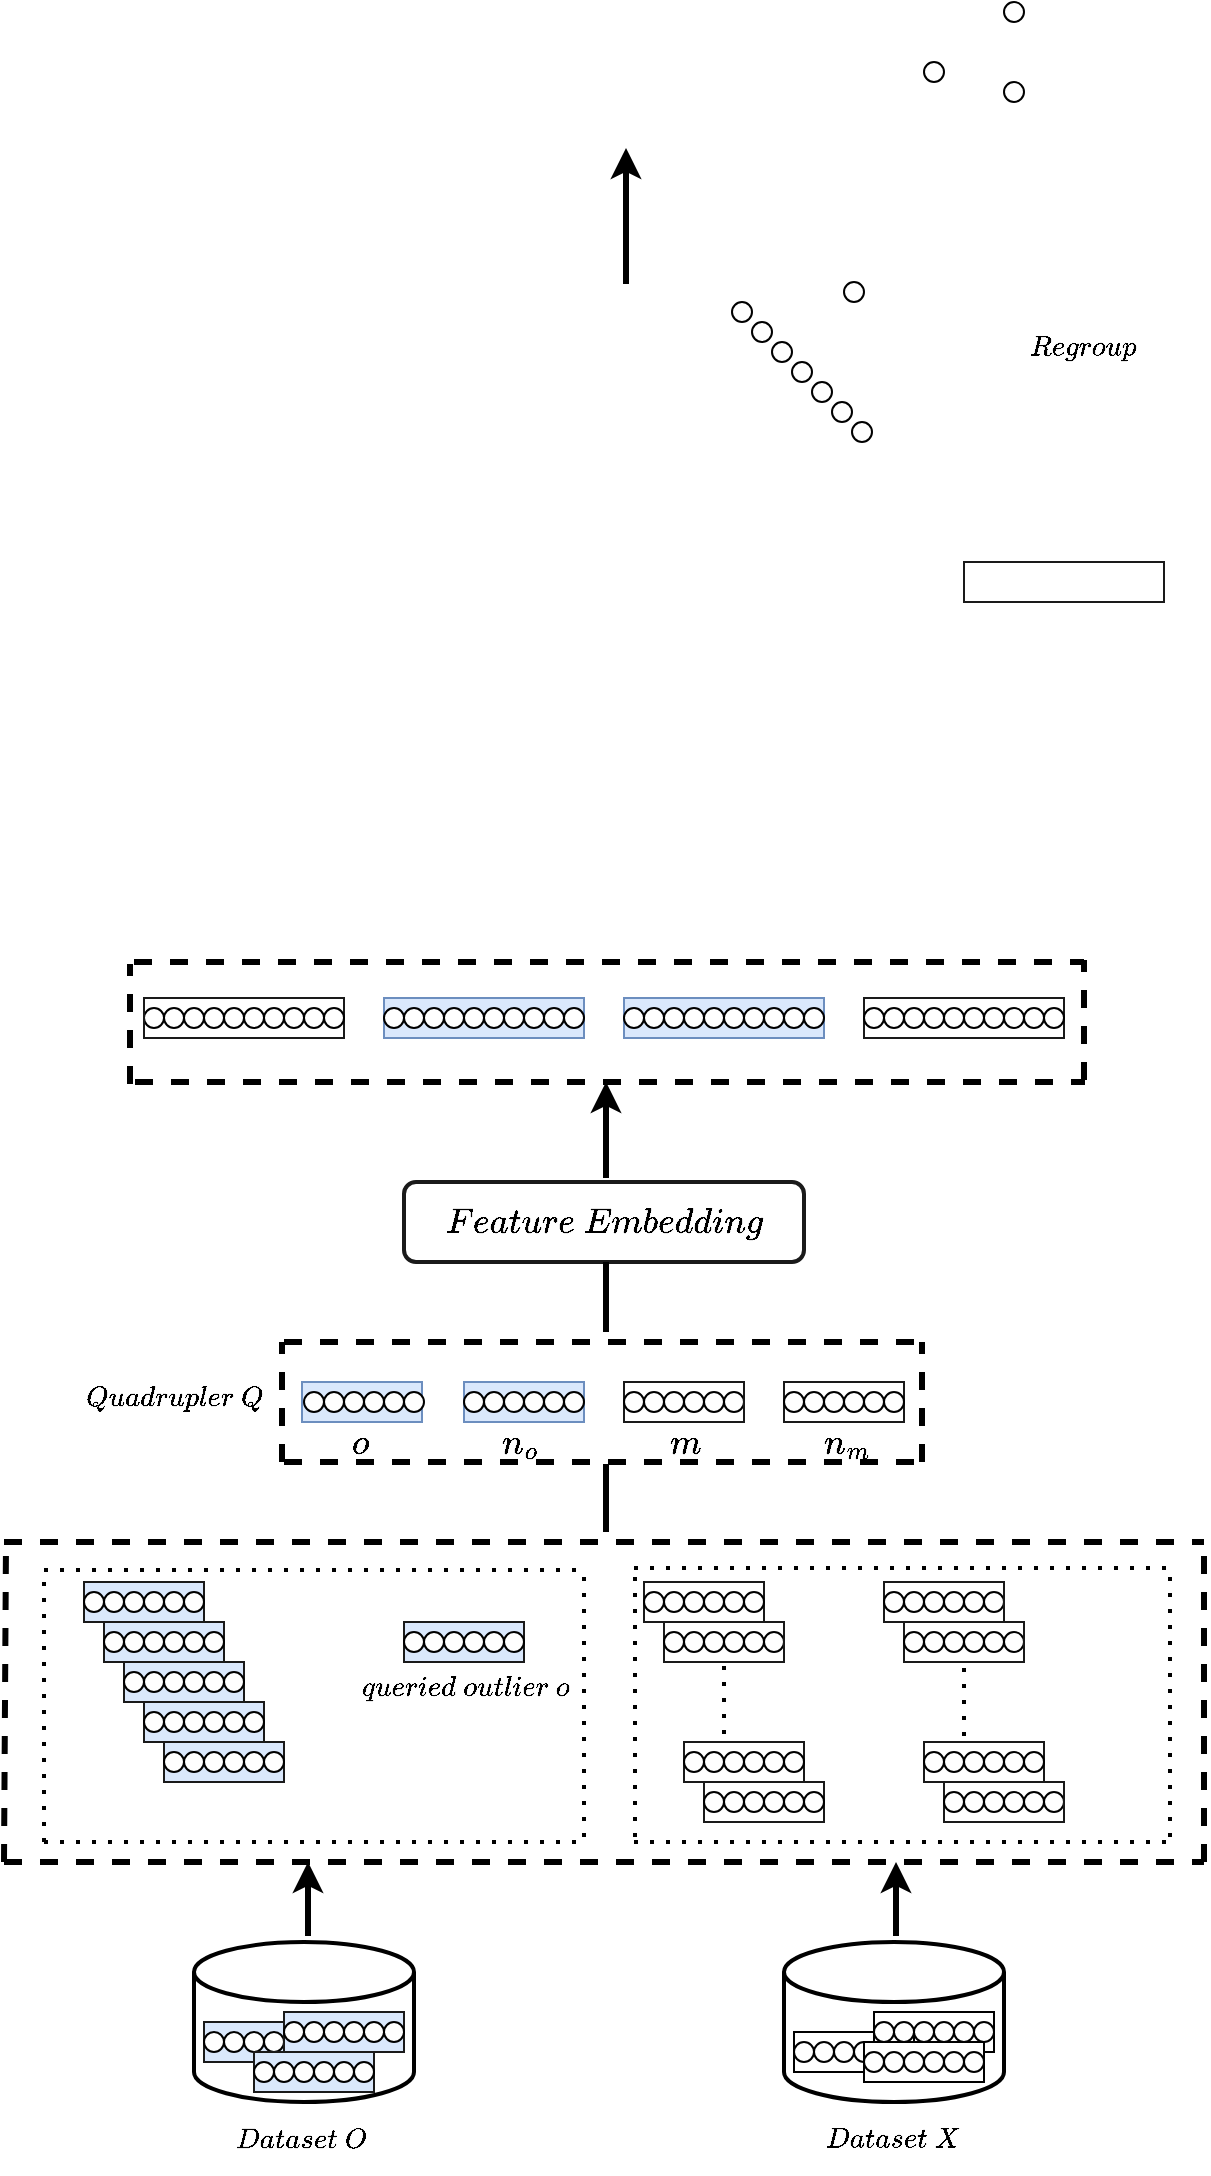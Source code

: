 <mxfile version="20.5.1" type="github">
  <diagram id="JbvjpjDxwqa3XQ7OUGH0" name="第 1 页">
    <mxGraphModel dx="638" dy="1626" grid="1" gridSize="10" guides="1" tooltips="1" connect="1" arrows="1" fold="1" page="1" pageScale="1" pageWidth="827" pageHeight="1169" background="#ffffff" math="1" shadow="0">
      <root>
        <mxCell id="0" />
        <mxCell id="1" parent="0" />
        <mxCell id="JXdEMuc-65xn1tnEhglr-2" value="" style="shape=cylinder3;whiteSpace=wrap;html=1;boundedLbl=1;backgroundOutline=1;size=15;fillColor=none;strokeWidth=2;" vertex="1" parent="1">
          <mxGeometry x="430" y="1040" width="110" height="80" as="geometry" />
        </mxCell>
        <mxCell id="JXdEMuc-65xn1tnEhglr-3" value="" style="rounded=0;whiteSpace=wrap;html=1;fillColor=none;" vertex="1" parent="1">
          <mxGeometry x="475" y="1075" width="60" height="20" as="geometry" />
        </mxCell>
        <mxCell id="JXdEMuc-65xn1tnEhglr-4" value="" style="ellipse;whiteSpace=wrap;html=1;aspect=fixed;" vertex="1" parent="1">
          <mxGeometry x="525" y="1080" width="10" height="10" as="geometry" />
        </mxCell>
        <mxCell id="JXdEMuc-65xn1tnEhglr-5" value="" style="ellipse;whiteSpace=wrap;html=1;aspect=fixed;" vertex="1" parent="1">
          <mxGeometry x="515" y="1080" width="10" height="10" as="geometry" />
        </mxCell>
        <mxCell id="JXdEMuc-65xn1tnEhglr-6" value="" style="ellipse;whiteSpace=wrap;html=1;aspect=fixed;" vertex="1" parent="1">
          <mxGeometry x="505" y="1080" width="10" height="10" as="geometry" />
        </mxCell>
        <mxCell id="JXdEMuc-65xn1tnEhglr-7" value="" style="ellipse;whiteSpace=wrap;html=1;aspect=fixed;" vertex="1" parent="1">
          <mxGeometry x="435" y="1090" width="10" height="10" as="geometry" />
        </mxCell>
        <mxCell id="JXdEMuc-65xn1tnEhglr-8" value="" style="ellipse;whiteSpace=wrap;html=1;aspect=fixed;" vertex="1" parent="1">
          <mxGeometry x="465" y="1090" width="10" height="10" as="geometry" />
        </mxCell>
        <mxCell id="JXdEMuc-65xn1tnEhglr-16" value="" style="ellipse;whiteSpace=wrap;html=1;aspect=fixed;" vertex="1" parent="1">
          <mxGeometry x="455" y="1090" width="10" height="10" as="geometry" />
        </mxCell>
        <mxCell id="JXdEMuc-65xn1tnEhglr-18" value="" style="rounded=0;whiteSpace=wrap;html=1;fillColor=none;" vertex="1" parent="1">
          <mxGeometry x="435" y="1085" width="60" height="20" as="geometry" />
        </mxCell>
        <mxCell id="JXdEMuc-65xn1tnEhglr-19" value="" style="ellipse;whiteSpace=wrap;html=1;aspect=fixed;" vertex="1" parent="1">
          <mxGeometry x="485" y="1080" width="10" height="10" as="geometry" />
        </mxCell>
        <mxCell id="JXdEMuc-65xn1tnEhglr-20" value="" style="ellipse;whiteSpace=wrap;html=1;aspect=fixed;" vertex="1" parent="1">
          <mxGeometry x="495" y="1080" width="10" height="10" as="geometry" />
        </mxCell>
        <mxCell id="JXdEMuc-65xn1tnEhglr-23" value="" style="ellipse;whiteSpace=wrap;html=1;aspect=fixed;" vertex="1" parent="1">
          <mxGeometry x="445" y="1090" width="10" height="10" as="geometry" />
        </mxCell>
        <mxCell id="JXdEMuc-65xn1tnEhglr-24" value="" style="ellipse;whiteSpace=wrap;html=1;aspect=fixed;" vertex="1" parent="1">
          <mxGeometry x="475" y="1080" width="10" height="10" as="geometry" />
        </mxCell>
        <mxCell id="JXdEMuc-65xn1tnEhglr-25" value="" style="rounded=0;whiteSpace=wrap;html=1;fillColor=default;" vertex="1" parent="1">
          <mxGeometry x="470" y="1090" width="60" height="20" as="geometry" />
        </mxCell>
        <mxCell id="JXdEMuc-65xn1tnEhglr-26" value="" style="ellipse;whiteSpace=wrap;html=1;aspect=fixed;" vertex="1" parent="1">
          <mxGeometry x="470" y="1095" width="10" height="10" as="geometry" />
        </mxCell>
        <mxCell id="JXdEMuc-65xn1tnEhglr-29" value="" style="ellipse;whiteSpace=wrap;html=1;aspect=fixed;" vertex="1" parent="1">
          <mxGeometry x="490" y="1095" width="10" height="10" as="geometry" />
        </mxCell>
        <mxCell id="JXdEMuc-65xn1tnEhglr-30" value="" style="ellipse;whiteSpace=wrap;html=1;aspect=fixed;" vertex="1" parent="1">
          <mxGeometry x="510" y="1095" width="10" height="10" as="geometry" />
        </mxCell>
        <mxCell id="JXdEMuc-65xn1tnEhglr-31" value="" style="ellipse;whiteSpace=wrap;html=1;aspect=fixed;" vertex="1" parent="1">
          <mxGeometry x="520" y="1095" width="10" height="10" as="geometry" />
        </mxCell>
        <mxCell id="JXdEMuc-65xn1tnEhglr-35" value="" style="ellipse;whiteSpace=wrap;html=1;aspect=fixed;" vertex="1" parent="1">
          <mxGeometry x="480" y="1095" width="10" height="10" as="geometry" />
        </mxCell>
        <mxCell id="JXdEMuc-65xn1tnEhglr-37" value="" style="ellipse;whiteSpace=wrap;html=1;aspect=fixed;" vertex="1" parent="1">
          <mxGeometry x="500" y="1095" width="10" height="10" as="geometry" />
        </mxCell>
        <mxCell id="JXdEMuc-65xn1tnEhglr-90" value="" style="shape=cylinder3;whiteSpace=wrap;html=1;boundedLbl=1;backgroundOutline=1;size=15;fillColor=none;strokeWidth=2;" vertex="1" parent="1">
          <mxGeometry x="135" y="1040" width="110" height="80" as="geometry" />
        </mxCell>
        <mxCell id="JXdEMuc-65xn1tnEhglr-92" value="" style="rounded=0;whiteSpace=wrap;html=1;fillColor=#dae8fc;fillStyle=auto;strokeColor=#1A1A1A;" vertex="1" parent="1">
          <mxGeometry x="140" y="1080" width="60" height="20" as="geometry" />
        </mxCell>
        <mxCell id="JXdEMuc-65xn1tnEhglr-95" value="" style="ellipse;whiteSpace=wrap;html=1;aspect=fixed;" vertex="1" parent="1">
          <mxGeometry x="160" y="1085" width="10" height="10" as="geometry" />
        </mxCell>
        <mxCell id="JXdEMuc-65xn1tnEhglr-96" value="" style="ellipse;whiteSpace=wrap;html=1;aspect=fixed;" vertex="1" parent="1">
          <mxGeometry x="170" y="1085" width="10" height="10" as="geometry" />
        </mxCell>
        <mxCell id="JXdEMuc-65xn1tnEhglr-97" value="" style="ellipse;whiteSpace=wrap;html=1;aspect=fixed;fillColor=default;" vertex="1" parent="1">
          <mxGeometry x="180" y="1085" width="10" height="10" as="geometry" />
        </mxCell>
        <mxCell id="JXdEMuc-65xn1tnEhglr-98" value="" style="ellipse;whiteSpace=wrap;html=1;aspect=fixed;fillColor=default;" vertex="1" parent="1">
          <mxGeometry x="190" y="1085" width="10" height="10" as="geometry" />
        </mxCell>
        <mxCell id="JXdEMuc-65xn1tnEhglr-102" value="" style="rounded=0;whiteSpace=wrap;html=1;fillColor=#dae8fc;strokeColor=#1A1A1A;" vertex="1" parent="1">
          <mxGeometry x="80" y="860" width="60" height="20" as="geometry" />
        </mxCell>
        <mxCell id="JXdEMuc-65xn1tnEhglr-103" value="" style="rounded=0;whiteSpace=wrap;html=1;fillColor=#dae8fc;strokeColor=#1A1A1A;" vertex="1" parent="1">
          <mxGeometry x="180" y="1075" width="60" height="20" as="geometry" />
        </mxCell>
        <mxCell id="JXdEMuc-65xn1tnEhglr-105" value="" style="ellipse;whiteSpace=wrap;html=1;aspect=fixed;" vertex="1" parent="1">
          <mxGeometry x="230" y="1080" width="10" height="10" as="geometry" />
        </mxCell>
        <mxCell id="JXdEMuc-65xn1tnEhglr-106" value="" style="ellipse;whiteSpace=wrap;html=1;aspect=fixed;fillColor=default;" vertex="1" parent="1">
          <mxGeometry x="190" y="1080" width="10" height="10" as="geometry" />
        </mxCell>
        <mxCell id="JXdEMuc-65xn1tnEhglr-107" value="" style="ellipse;whiteSpace=wrap;html=1;aspect=fixed;" vertex="1" parent="1">
          <mxGeometry x="180" y="1080" width="10" height="10" as="geometry" />
        </mxCell>
        <mxCell id="JXdEMuc-65xn1tnEhglr-108" value="" style="ellipse;whiteSpace=wrap;html=1;aspect=fixed;" vertex="1" parent="1">
          <mxGeometry x="210" y="1080" width="10" height="10" as="geometry" />
        </mxCell>
        <mxCell id="JXdEMuc-65xn1tnEhglr-109" value="" style="ellipse;whiteSpace=wrap;html=1;aspect=fixed;" vertex="1" parent="1">
          <mxGeometry x="150" y="1085" width="10" height="10" as="geometry" />
        </mxCell>
        <mxCell id="JXdEMuc-65xn1tnEhglr-110" value="" style="ellipse;whiteSpace=wrap;html=1;aspect=fixed;" vertex="1" parent="1">
          <mxGeometry x="140" y="1085" width="10" height="10" as="geometry" />
        </mxCell>
        <mxCell id="JXdEMuc-65xn1tnEhglr-111" value="" style="rounded=0;whiteSpace=wrap;html=1;fillColor=#dae8fc;fillStyle=auto;strokeColor=#1A1A1A;" vertex="1" parent="1">
          <mxGeometry x="165" y="1095" width="60" height="20" as="geometry" />
        </mxCell>
        <mxCell id="JXdEMuc-65xn1tnEhglr-113" value="" style="rounded=0;whiteSpace=wrap;html=1;fillColor=#dae8fc;fillStyle=auto;strokeColor=#1A1A1A;" vertex="1" parent="1">
          <mxGeometry x="240" y="880" width="60" height="20" as="geometry" />
        </mxCell>
        <mxCell id="JXdEMuc-65xn1tnEhglr-115" value="" style="ellipse;whiteSpace=wrap;html=1;aspect=fixed;fillStyle=auto;" vertex="1" parent="1">
          <mxGeometry x="200" y="1080" width="10" height="10" as="geometry" />
        </mxCell>
        <mxCell id="JXdEMuc-65xn1tnEhglr-119" value="" style="ellipse;whiteSpace=wrap;html=1;aspect=fixed;fillStyle=auto;fillColor=default;gradientColor=none;" vertex="1" parent="1">
          <mxGeometry x="175" y="1100" width="10" height="10" as="geometry" />
        </mxCell>
        <mxCell id="JXdEMuc-65xn1tnEhglr-120" value="" style="ellipse;whiteSpace=wrap;html=1;aspect=fixed;fillStyle=auto;" vertex="1" parent="1">
          <mxGeometry x="220" y="1080" width="10" height="10" as="geometry" />
        </mxCell>
        <mxCell id="JXdEMuc-65xn1tnEhglr-121" value="" style="ellipse;whiteSpace=wrap;html=1;aspect=fixed;fillStyle=auto;fillColor=default;gradientColor=none;" vertex="1" parent="1">
          <mxGeometry x="205" y="1100" width="10" height="10" as="geometry" />
        </mxCell>
        <mxCell id="JXdEMuc-65xn1tnEhglr-122" value="" style="ellipse;whiteSpace=wrap;html=1;aspect=fixed;fillStyle=auto;fillColor=default;gradientColor=none;" vertex="1" parent="1">
          <mxGeometry x="195" y="1100" width="10" height="10" as="geometry" />
        </mxCell>
        <mxCell id="JXdEMuc-65xn1tnEhglr-123" value="" style="ellipse;whiteSpace=wrap;html=1;aspect=fixed;fillStyle=auto;fillColor=default;gradientColor=none;" vertex="1" parent="1">
          <mxGeometry x="165" y="1100" width="10" height="10" as="geometry" />
        </mxCell>
        <mxCell id="JXdEMuc-65xn1tnEhglr-125" value="" style="ellipse;whiteSpace=wrap;html=1;aspect=fixed;fillStyle=auto;fillColor=default;gradientColor=none;" vertex="1" parent="1">
          <mxGeometry x="215" y="1100" width="10" height="10" as="geometry" />
        </mxCell>
        <mxCell id="JXdEMuc-65xn1tnEhglr-126" value="" style="ellipse;whiteSpace=wrap;html=1;aspect=fixed;fillStyle=auto;fillColor=none;gradientColor=none;" vertex="1" parent="1">
          <mxGeometry x="500" y="100" width="10" height="10" as="geometry" />
        </mxCell>
        <mxCell id="JXdEMuc-65xn1tnEhglr-127" value="" style="ellipse;whiteSpace=wrap;html=1;aspect=fixed;fillStyle=auto;fillColor=none;gradientColor=none;" vertex="1" parent="1">
          <mxGeometry x="540" y="110" width="10" height="10" as="geometry" />
        </mxCell>
        <mxCell id="JXdEMuc-65xn1tnEhglr-128" value="" style="ellipse;whiteSpace=wrap;html=1;aspect=fixed;fillStyle=auto;fillColor=default;gradientColor=none;" vertex="1" parent="1">
          <mxGeometry x="185" y="1100" width="10" height="10" as="geometry" />
        </mxCell>
        <mxCell id="JXdEMuc-65xn1tnEhglr-131" value="" style="ellipse;whiteSpace=wrap;html=1;aspect=fixed;fillStyle=auto;fillColor=none;gradientColor=none;" vertex="1" parent="1">
          <mxGeometry x="540" y="70" width="10" height="10" as="geometry" />
        </mxCell>
        <mxCell id="JXdEMuc-65xn1tnEhglr-136" value="" style="endArrow=classic;html=1;rounded=0;strokeWidth=3;" edge="1" parent="1">
          <mxGeometry width="50" height="50" relative="1" as="geometry">
            <mxPoint x="192" y="1037" as="sourcePoint" />
            <mxPoint x="192" y="1000" as="targetPoint" />
            <Array as="points">
              <mxPoint x="192" y="1037" />
              <mxPoint x="192" y="1007" />
            </Array>
          </mxGeometry>
        </mxCell>
        <mxCell id="JXdEMuc-65xn1tnEhglr-137" value="" style="endArrow=classic;html=1;rounded=0;strokeWidth=3;strokeColor=default;" edge="1" parent="1">
          <mxGeometry width="50" height="50" relative="1" as="geometry">
            <mxPoint x="486" y="1037" as="sourcePoint" />
            <mxPoint x="486" y="1000" as="targetPoint" />
            <Array as="points">
              <mxPoint x="486" y="1037" />
              <mxPoint x="486" y="1007" />
            </Array>
          </mxGeometry>
        </mxCell>
        <mxCell id="JXdEMuc-65xn1tnEhglr-146" value="" style="endArrow=none;dashed=1;html=1;rounded=0;strokeColor=default;strokeWidth=3;" edge="1" parent="1">
          <mxGeometry width="50" height="50" relative="1" as="geometry">
            <mxPoint x="40" y="1000" as="sourcePoint" />
            <mxPoint x="640" y="1000" as="targetPoint" />
          </mxGeometry>
        </mxCell>
        <mxCell id="JXdEMuc-65xn1tnEhglr-147" value="$$Dataset~O$$&amp;nbsp;&amp;nbsp;" style="rounded=1;whiteSpace=wrap;html=1;fillStyle=auto;strokeWidth=2;fillColor=none;gradientColor=none;strokeColor=none;" vertex="1" parent="1">
          <mxGeometry x="129" y="1136" width="120" height="20" as="geometry" />
        </mxCell>
        <mxCell id="JXdEMuc-65xn1tnEhglr-148" value="$$Dataset~X$$&amp;nbsp;&amp;nbsp;" style="rounded=1;whiteSpace=wrap;html=1;fillStyle=auto;strokeWidth=2;fillColor=none;gradientColor=none;strokeColor=none;" vertex="1" parent="1">
          <mxGeometry x="424" y="1136" width="120" height="20" as="geometry" />
        </mxCell>
        <mxCell id="JXdEMuc-65xn1tnEhglr-149" value="" style="ellipse;whiteSpace=wrap;html=1;aspect=fixed;" vertex="1" parent="1">
          <mxGeometry x="240" y="885" width="10" height="10" as="geometry" />
        </mxCell>
        <mxCell id="JXdEMuc-65xn1tnEhglr-150" value="" style="ellipse;whiteSpace=wrap;html=1;aspect=fixed;" vertex="1" parent="1">
          <mxGeometry x="250" y="885" width="10" height="10" as="geometry" />
        </mxCell>
        <mxCell id="JXdEMuc-65xn1tnEhglr-151" value="" style="ellipse;whiteSpace=wrap;html=1;aspect=fixed;" vertex="1" parent="1">
          <mxGeometry x="260" y="885" width="10" height="10" as="geometry" />
        </mxCell>
        <mxCell id="JXdEMuc-65xn1tnEhglr-152" value="" style="ellipse;whiteSpace=wrap;html=1;aspect=fixed;" vertex="1" parent="1">
          <mxGeometry x="270" y="885" width="10" height="10" as="geometry" />
        </mxCell>
        <mxCell id="JXdEMuc-65xn1tnEhglr-153" value="" style="ellipse;whiteSpace=wrap;html=1;aspect=fixed;" vertex="1" parent="1">
          <mxGeometry x="290" y="885" width="10" height="10" as="geometry" />
        </mxCell>
        <mxCell id="JXdEMuc-65xn1tnEhglr-154" value="" style="ellipse;whiteSpace=wrap;html=1;aspect=fixed;" vertex="1" parent="1">
          <mxGeometry x="280" y="885" width="10" height="10" as="geometry" />
        </mxCell>
        <mxCell id="JXdEMuc-65xn1tnEhglr-155" value="$$queried~outlier~o$$&amp;nbsp;&amp;nbsp;" style="rounded=1;whiteSpace=wrap;html=1;fillStyle=auto;strokeWidth=2;fillColor=none;gradientColor=none;strokeColor=none;" vertex="1" parent="1">
          <mxGeometry x="217.5" y="910" width="105" height="20" as="geometry" />
        </mxCell>
        <mxCell id="JXdEMuc-65xn1tnEhglr-164" value="" style="endArrow=none;dashed=1;html=1;rounded=0;strokeColor=default;strokeWidth=3;" edge="1" parent="1">
          <mxGeometry width="50" height="50" relative="1" as="geometry">
            <mxPoint x="40" y="840" as="sourcePoint" />
            <mxPoint x="640" y="840" as="targetPoint" />
          </mxGeometry>
        </mxCell>
        <mxCell id="JXdEMuc-65xn1tnEhglr-165" value="" style="endArrow=none;dashed=1;html=1;rounded=0;strokeColor=default;strokeWidth=3;" edge="1" parent="1">
          <mxGeometry width="50" height="50" relative="1" as="geometry">
            <mxPoint x="40" y="1000" as="sourcePoint" />
            <mxPoint x="41" y="840" as="targetPoint" />
          </mxGeometry>
        </mxCell>
        <mxCell id="JXdEMuc-65xn1tnEhglr-166" value="" style="endArrow=none;dashed=1;html=1;rounded=0;strokeColor=default;strokeWidth=3;" edge="1" parent="1">
          <mxGeometry width="50" height="50" relative="1" as="geometry">
            <mxPoint x="640" y="1000" as="sourcePoint" />
            <mxPoint x="640" y="840" as="targetPoint" />
          </mxGeometry>
        </mxCell>
        <mxCell id="JXdEMuc-65xn1tnEhglr-167" value="" style="rounded=0;whiteSpace=wrap;html=1;fillColor=#dae8fc;strokeColor=#1A1A1A;" vertex="1" parent="1">
          <mxGeometry x="110" y="920" width="60" height="20" as="geometry" />
        </mxCell>
        <mxCell id="JXdEMuc-65xn1tnEhglr-168" value="" style="rounded=0;whiteSpace=wrap;html=1;fillColor=#dae8fc;strokeColor=#1A1A1A;" vertex="1" parent="1">
          <mxGeometry x="90" y="880" width="60" height="20" as="geometry" />
        </mxCell>
        <mxCell id="JXdEMuc-65xn1tnEhglr-169" value="&#xa;&lt;b id=&quot;docs-internal-guid-538b83f4-7fff-efbe-8dc3-25d296e47443&quot; style=&quot;font-weight:normal;&quot;&gt;&lt;span&gt;&amp;nbsp;&lt;/span&gt;&lt;/b&gt;&#xa;&#xa;" style="rounded=0;whiteSpace=wrap;html=1;fillColor=#dae8fc;strokeColor=#1A1A1A;" vertex="1" parent="1">
          <mxGeometry x="100" y="900" width="60" height="20" as="geometry" />
        </mxCell>
        <mxCell id="JXdEMuc-65xn1tnEhglr-173" value="&#xa;&lt;b id=&quot;docs-internal-guid-538b83f4-7fff-efbe-8dc3-25d296e47443&quot; style=&quot;font-weight:normal;&quot;&gt;&lt;span&gt;&amp;nbsp;&lt;/span&gt;&lt;/b&gt;&#xa;&#xa;" style="rounded=0;whiteSpace=wrap;html=1;fillColor=#dae8fc;strokeColor=#1A1A1A;" vertex="1" parent="1">
          <mxGeometry x="120" y="940" width="60" height="20" as="geometry" />
        </mxCell>
        <mxCell id="JXdEMuc-65xn1tnEhglr-174" value="" style="ellipse;whiteSpace=wrap;html=1;aspect=fixed;" vertex="1" parent="1">
          <mxGeometry x="100" y="885" width="10" height="10" as="geometry" />
        </mxCell>
        <mxCell id="JXdEMuc-65xn1tnEhglr-175" value="" style="ellipse;whiteSpace=wrap;html=1;aspect=fixed;" vertex="1" parent="1">
          <mxGeometry x="90" y="885" width="10" height="10" as="geometry" />
        </mxCell>
        <mxCell id="JXdEMuc-65xn1tnEhglr-178" value="" style="ellipse;whiteSpace=wrap;html=1;aspect=fixed;" vertex="1" parent="1">
          <mxGeometry x="110" y="885" width="10" height="10" as="geometry" />
        </mxCell>
        <mxCell id="JXdEMuc-65xn1tnEhglr-179" value="" style="ellipse;whiteSpace=wrap;html=1;aspect=fixed;" vertex="1" parent="1">
          <mxGeometry x="120" y="885" width="10" height="10" as="geometry" />
        </mxCell>
        <mxCell id="JXdEMuc-65xn1tnEhglr-180" value="" style="ellipse;whiteSpace=wrap;html=1;aspect=fixed;" vertex="1" parent="1">
          <mxGeometry x="130" y="885" width="10" height="10" as="geometry" />
        </mxCell>
        <mxCell id="JXdEMuc-65xn1tnEhglr-181" value="" style="ellipse;whiteSpace=wrap;html=1;aspect=fixed;" vertex="1" parent="1">
          <mxGeometry x="140" y="885" width="10" height="10" as="geometry" />
        </mxCell>
        <mxCell id="JXdEMuc-65xn1tnEhglr-182" value="" style="ellipse;whiteSpace=wrap;html=1;aspect=fixed;" vertex="1" parent="1">
          <mxGeometry x="80" y="865" width="10" height="10" as="geometry" />
        </mxCell>
        <mxCell id="JXdEMuc-65xn1tnEhglr-183" value="" style="ellipse;whiteSpace=wrap;html=1;aspect=fixed;" vertex="1" parent="1">
          <mxGeometry x="90" y="865" width="10" height="10" as="geometry" />
        </mxCell>
        <mxCell id="JXdEMuc-65xn1tnEhglr-184" value="" style="ellipse;whiteSpace=wrap;html=1;aspect=fixed;" vertex="1" parent="1">
          <mxGeometry x="100" y="865" width="10" height="10" as="geometry" />
        </mxCell>
        <mxCell id="JXdEMuc-65xn1tnEhglr-185" value="" style="ellipse;whiteSpace=wrap;html=1;aspect=fixed;" vertex="1" parent="1">
          <mxGeometry x="110" y="865" width="10" height="10" as="geometry" />
        </mxCell>
        <mxCell id="JXdEMuc-65xn1tnEhglr-186" value="" style="ellipse;whiteSpace=wrap;html=1;aspect=fixed;" vertex="1" parent="1">
          <mxGeometry x="120" y="865" width="10" height="10" as="geometry" />
        </mxCell>
        <mxCell id="JXdEMuc-65xn1tnEhglr-187" value="" style="ellipse;whiteSpace=wrap;html=1;aspect=fixed;" vertex="1" parent="1">
          <mxGeometry x="130" y="865" width="10" height="10" as="geometry" />
        </mxCell>
        <mxCell id="JXdEMuc-65xn1tnEhglr-188" value="" style="ellipse;whiteSpace=wrap;html=1;aspect=fixed;" vertex="1" parent="1">
          <mxGeometry x="100" y="905" width="10" height="10" as="geometry" />
        </mxCell>
        <mxCell id="JXdEMuc-65xn1tnEhglr-189" value="" style="ellipse;whiteSpace=wrap;html=1;aspect=fixed;" vertex="1" parent="1">
          <mxGeometry x="520" y="965" width="10" height="10" as="geometry" />
        </mxCell>
        <mxCell id="JXdEMuc-65xn1tnEhglr-190" value="" style="ellipse;whiteSpace=wrap;html=1;aspect=fixed;" vertex="1" parent="1">
          <mxGeometry x="404" y="220" width="10" height="10" as="geometry" />
        </mxCell>
        <mxCell id="JXdEMuc-65xn1tnEhglr-191" value="" style="ellipse;whiteSpace=wrap;html=1;aspect=fixed;" vertex="1" parent="1">
          <mxGeometry x="540" y="885" width="10" height="10" as="geometry" />
        </mxCell>
        <mxCell id="JXdEMuc-65xn1tnEhglr-208" value="" style="ellipse;whiteSpace=wrap;html=1;aspect=fixed;" vertex="1" parent="1">
          <mxGeometry x="110" y="905" width="10" height="10" as="geometry" />
        </mxCell>
        <mxCell id="JXdEMuc-65xn1tnEhglr-209" value="" style="ellipse;whiteSpace=wrap;html=1;aspect=fixed;" vertex="1" parent="1">
          <mxGeometry x="120" y="905" width="10" height="10" as="geometry" />
        </mxCell>
        <mxCell id="JXdEMuc-65xn1tnEhglr-210" value="" style="ellipse;whiteSpace=wrap;html=1;aspect=fixed;" vertex="1" parent="1">
          <mxGeometry x="130" y="905" width="10" height="10" as="geometry" />
        </mxCell>
        <mxCell id="JXdEMuc-65xn1tnEhglr-211" value="" style="ellipse;whiteSpace=wrap;html=1;aspect=fixed;" vertex="1" parent="1">
          <mxGeometry x="140" y="905" width="10" height="10" as="geometry" />
        </mxCell>
        <mxCell id="JXdEMuc-65xn1tnEhglr-212" value="" style="ellipse;whiteSpace=wrap;html=1;aspect=fixed;" vertex="1" parent="1">
          <mxGeometry x="150" y="905" width="10" height="10" as="geometry" />
        </mxCell>
        <mxCell id="JXdEMuc-65xn1tnEhglr-213" value="" style="ellipse;whiteSpace=wrap;html=1;aspect=fixed;" vertex="1" parent="1">
          <mxGeometry x="110" y="925" width="10" height="10" as="geometry" />
        </mxCell>
        <mxCell id="JXdEMuc-65xn1tnEhglr-214" value="" style="ellipse;whiteSpace=wrap;html=1;aspect=fixed;" vertex="1" parent="1">
          <mxGeometry x="120" y="925" width="10" height="10" as="geometry" />
        </mxCell>
        <mxCell id="JXdEMuc-65xn1tnEhglr-215" value="" style="ellipse;whiteSpace=wrap;html=1;aspect=fixed;" vertex="1" parent="1">
          <mxGeometry x="130" y="925" width="10" height="10" as="geometry" />
        </mxCell>
        <mxCell id="JXdEMuc-65xn1tnEhglr-216" value="" style="ellipse;whiteSpace=wrap;html=1;aspect=fixed;" vertex="1" parent="1">
          <mxGeometry x="140" y="925" width="10" height="10" as="geometry" />
        </mxCell>
        <mxCell id="JXdEMuc-65xn1tnEhglr-217" value="" style="ellipse;whiteSpace=wrap;html=1;aspect=fixed;" vertex="1" parent="1">
          <mxGeometry x="150" y="925" width="10" height="10" as="geometry" />
        </mxCell>
        <mxCell id="JXdEMuc-65xn1tnEhglr-218" value="" style="ellipse;whiteSpace=wrap;html=1;aspect=fixed;" vertex="1" parent="1">
          <mxGeometry x="160" y="925" width="10" height="10" as="geometry" />
        </mxCell>
        <mxCell id="JXdEMuc-65xn1tnEhglr-219" value="" style="ellipse;whiteSpace=wrap;html=1;aspect=fixed;" vertex="1" parent="1">
          <mxGeometry x="120" y="945" width="10" height="10" as="geometry" />
        </mxCell>
        <mxCell id="JXdEMuc-65xn1tnEhglr-220" value="" style="ellipse;whiteSpace=wrap;html=1;aspect=fixed;" vertex="1" parent="1">
          <mxGeometry x="130" y="945" width="10" height="10" as="geometry" />
        </mxCell>
        <mxCell id="JXdEMuc-65xn1tnEhglr-223" value="" style="rounded=0;whiteSpace=wrap;html=1;fillColor=none;strokeColor=#1A1A1A;" vertex="1" parent="1">
          <mxGeometry x="360" y="860" width="60" height="20" as="geometry" />
        </mxCell>
        <mxCell id="JXdEMuc-65xn1tnEhglr-226" value="" style="ellipse;whiteSpace=wrap;html=1;aspect=fixed;" vertex="1" parent="1">
          <mxGeometry x="140" y="945" width="10" height="10" as="geometry" />
        </mxCell>
        <mxCell id="JXdEMuc-65xn1tnEhglr-227" value="" style="ellipse;whiteSpace=wrap;html=1;aspect=fixed;" vertex="1" parent="1">
          <mxGeometry x="150" y="945" width="10" height="10" as="geometry" />
        </mxCell>
        <mxCell id="JXdEMuc-65xn1tnEhglr-228" value="" style="ellipse;whiteSpace=wrap;html=1;aspect=fixed;" vertex="1" parent="1">
          <mxGeometry x="160" y="945" width="10" height="10" as="geometry" />
        </mxCell>
        <mxCell id="JXdEMuc-65xn1tnEhglr-229" value="" style="ellipse;whiteSpace=wrap;html=1;aspect=fixed;" vertex="1" parent="1">
          <mxGeometry x="170" y="945" width="10" height="10" as="geometry" />
        </mxCell>
        <mxCell id="JXdEMuc-65xn1tnEhglr-230" value="" style="ellipse;whiteSpace=wrap;html=1;aspect=fixed;" vertex="1" parent="1">
          <mxGeometry x="530" y="865" width="10" height="10" as="geometry" />
        </mxCell>
        <mxCell id="JXdEMuc-65xn1tnEhglr-231" value="" style="ellipse;whiteSpace=wrap;html=1;aspect=fixed;" vertex="1" parent="1">
          <mxGeometry x="420" y="885" width="10" height="10" as="geometry" />
        </mxCell>
        <mxCell id="JXdEMuc-65xn1tnEhglr-232" value="" style="ellipse;whiteSpace=wrap;html=1;aspect=fixed;" vertex="1" parent="1">
          <mxGeometry x="410" y="885" width="10" height="10" as="geometry" />
        </mxCell>
        <mxCell id="JXdEMuc-65xn1tnEhglr-235" value="" style="rounded=0;whiteSpace=wrap;html=1;fillColor=none;strokeColor=#1A1A1A;" vertex="1" parent="1">
          <mxGeometry x="480" y="860" width="60" height="20" as="geometry" />
        </mxCell>
        <mxCell id="JXdEMuc-65xn1tnEhglr-236" value="" style="rounded=0;whiteSpace=wrap;html=1;fillColor=none;strokeColor=#1A1A1A;" vertex="1" parent="1">
          <mxGeometry x="430" y="760" width="60" height="20" as="geometry" />
        </mxCell>
        <mxCell id="JXdEMuc-65xn1tnEhglr-237" value="" style="rounded=0;whiteSpace=wrap;html=1;fillColor=none;strokeColor=#1A1A1A;" vertex="1" parent="1">
          <mxGeometry x="390" y="960" width="60" height="20" as="geometry" />
        </mxCell>
        <mxCell id="JXdEMuc-65xn1tnEhglr-238" value="" style="rounded=0;whiteSpace=wrap;html=1;fillColor=none;strokeColor=#1A1A1A;" vertex="1" parent="1">
          <mxGeometry x="380" y="940" width="60" height="20" as="geometry" />
        </mxCell>
        <mxCell id="JXdEMuc-65xn1tnEhglr-239" value="" style="rounded=0;whiteSpace=wrap;html=1;fillColor=none;strokeColor=#1A1A1A;" vertex="1" parent="1">
          <mxGeometry x="370" y="880" width="60" height="20" as="geometry" />
        </mxCell>
        <mxCell id="JXdEMuc-65xn1tnEhglr-240" value="" style="ellipse;whiteSpace=wrap;html=1;aspect=fixed;" vertex="1" parent="1">
          <mxGeometry x="400" y="885" width="10" height="10" as="geometry" />
        </mxCell>
        <mxCell id="JXdEMuc-65xn1tnEhglr-241" value="" style="ellipse;whiteSpace=wrap;html=1;aspect=fixed;" vertex="1" parent="1">
          <mxGeometry x="390" y="885" width="10" height="10" as="geometry" />
        </mxCell>
        <mxCell id="JXdEMuc-65xn1tnEhglr-242" value="" style="ellipse;whiteSpace=wrap;html=1;aspect=fixed;" vertex="1" parent="1">
          <mxGeometry x="380" y="885" width="10" height="10" as="geometry" />
        </mxCell>
        <mxCell id="JXdEMuc-65xn1tnEhglr-243" value="" style="ellipse;whiteSpace=wrap;html=1;aspect=fixed;" vertex="1" parent="1">
          <mxGeometry x="370" y="885" width="10" height="10" as="geometry" />
        </mxCell>
        <mxCell id="JXdEMuc-65xn1tnEhglr-244" value="" style="ellipse;whiteSpace=wrap;html=1;aspect=fixed;" vertex="1" parent="1">
          <mxGeometry x="410" y="865" width="10" height="10" as="geometry" />
        </mxCell>
        <mxCell id="JXdEMuc-65xn1tnEhglr-245" value="" style="ellipse;whiteSpace=wrap;html=1;aspect=fixed;" vertex="1" parent="1">
          <mxGeometry x="400" y="865" width="10" height="10" as="geometry" />
        </mxCell>
        <mxCell id="JXdEMuc-65xn1tnEhglr-246" value="" style="ellipse;whiteSpace=wrap;html=1;aspect=fixed;" vertex="1" parent="1">
          <mxGeometry x="390" y="865" width="10" height="10" as="geometry" />
        </mxCell>
        <mxCell id="JXdEMuc-65xn1tnEhglr-247" value="" style="ellipse;whiteSpace=wrap;html=1;aspect=fixed;" vertex="1" parent="1">
          <mxGeometry x="380" y="865" width="10" height="10" as="geometry" />
        </mxCell>
        <mxCell id="JXdEMuc-65xn1tnEhglr-248" value="" style="ellipse;whiteSpace=wrap;html=1;aspect=fixed;" vertex="1" parent="1">
          <mxGeometry x="370" y="865" width="10" height="10" as="geometry" />
        </mxCell>
        <mxCell id="JXdEMuc-65xn1tnEhglr-249" value="" style="ellipse;whiteSpace=wrap;html=1;aspect=fixed;" vertex="1" parent="1">
          <mxGeometry x="360" y="865" width="10" height="10" as="geometry" />
        </mxCell>
        <mxCell id="JXdEMuc-65xn1tnEhglr-250" value="" style="ellipse;whiteSpace=wrap;html=1;aspect=fixed;" vertex="1" parent="1">
          <mxGeometry x="460" y="210" width="10" height="10" as="geometry" />
        </mxCell>
        <mxCell id="JXdEMuc-65xn1tnEhglr-251" value="" style="ellipse;whiteSpace=wrap;html=1;aspect=fixed;" vertex="1" parent="1">
          <mxGeometry x="400" y="765" width="10" height="10" as="geometry" />
        </mxCell>
        <mxCell id="JXdEMuc-65xn1tnEhglr-252" value="" style="ellipse;whiteSpace=wrap;html=1;aspect=fixed;" vertex="1" parent="1">
          <mxGeometry x="560" y="965" width="10" height="10" as="geometry" />
        </mxCell>
        <mxCell id="JXdEMuc-65xn1tnEhglr-253" value="" style="ellipse;whiteSpace=wrap;html=1;aspect=fixed;" vertex="1" parent="1">
          <mxGeometry x="550" y="965" width="10" height="10" as="geometry" />
        </mxCell>
        <mxCell id="JXdEMuc-65xn1tnEhglr-254" value="" style="ellipse;whiteSpace=wrap;html=1;aspect=fixed;" vertex="1" parent="1">
          <mxGeometry x="540" y="965" width="10" height="10" as="geometry" />
        </mxCell>
        <mxCell id="JXdEMuc-65xn1tnEhglr-255" value="" style="ellipse;whiteSpace=wrap;html=1;aspect=fixed;" vertex="1" parent="1">
          <mxGeometry x="530" y="965" width="10" height="10" as="geometry" />
        </mxCell>
        <mxCell id="JXdEMuc-65xn1tnEhglr-259" value="" style="endArrow=none;dashed=1;html=1;dashPattern=1 3;strokeWidth=2;rounded=0;strokeColor=default;" edge="1" parent="1">
          <mxGeometry width="50" height="50" relative="1" as="geometry">
            <mxPoint x="400" y="936" as="sourcePoint" />
            <mxPoint x="400" y="896" as="targetPoint" />
            <Array as="points">
              <mxPoint x="400" y="936" />
            </Array>
          </mxGeometry>
        </mxCell>
        <mxCell id="JXdEMuc-65xn1tnEhglr-262" value="" style="endArrow=none;dashed=1;html=1;dashPattern=1 3;strokeWidth=2;rounded=0;strokeColor=default;" edge="1" parent="1">
          <mxGeometry width="50" height="50" relative="1" as="geometry">
            <mxPoint x="520" y="937" as="sourcePoint" />
            <mxPoint x="520" y="897" as="targetPoint" />
            <Array as="points">
              <mxPoint x="520" y="937" />
            </Array>
          </mxGeometry>
        </mxCell>
        <mxCell id="JXdEMuc-65xn1tnEhglr-263" value="" style="ellipse;whiteSpace=wrap;html=1;aspect=fixed;" vertex="1" parent="1">
          <mxGeometry x="520" y="865" width="10" height="10" as="geometry" />
        </mxCell>
        <mxCell id="JXdEMuc-65xn1tnEhglr-264" value="" style="ellipse;whiteSpace=wrap;html=1;aspect=fixed;" vertex="1" parent="1">
          <mxGeometry x="430" y="945" width="10" height="10" as="geometry" />
        </mxCell>
        <mxCell id="JXdEMuc-65xn1tnEhglr-265" value="" style="ellipse;whiteSpace=wrap;html=1;aspect=fixed;" vertex="1" parent="1">
          <mxGeometry x="420" y="945" width="10" height="10" as="geometry" />
        </mxCell>
        <mxCell id="JXdEMuc-65xn1tnEhglr-266" value="" style="ellipse;whiteSpace=wrap;html=1;aspect=fixed;" vertex="1" parent="1">
          <mxGeometry x="410" y="945" width="10" height="10" as="geometry" />
        </mxCell>
        <mxCell id="JXdEMuc-65xn1tnEhglr-267" value="" style="ellipse;whiteSpace=wrap;html=1;aspect=fixed;" vertex="1" parent="1">
          <mxGeometry x="400" y="945" width="10" height="10" as="geometry" />
        </mxCell>
        <mxCell id="JXdEMuc-65xn1tnEhglr-268" value="" style="ellipse;whiteSpace=wrap;html=1;aspect=fixed;" vertex="1" parent="1">
          <mxGeometry x="390" y="945" width="10" height="10" as="geometry" />
        </mxCell>
        <mxCell id="JXdEMuc-65xn1tnEhglr-269" value="" style="ellipse;whiteSpace=wrap;html=1;aspect=fixed;" vertex="1" parent="1">
          <mxGeometry x="380" y="945" width="10" height="10" as="geometry" />
        </mxCell>
        <mxCell id="JXdEMuc-65xn1tnEhglr-270" value="" style="ellipse;whiteSpace=wrap;html=1;aspect=fixed;" vertex="1" parent="1">
          <mxGeometry x="510" y="865" width="10" height="10" as="geometry" />
        </mxCell>
        <mxCell id="JXdEMuc-65xn1tnEhglr-271" value="" style="ellipse;whiteSpace=wrap;html=1;aspect=fixed;" vertex="1" parent="1">
          <mxGeometry x="500" y="865" width="10" height="10" as="geometry" />
        </mxCell>
        <mxCell id="JXdEMuc-65xn1tnEhglr-272" value="" style="ellipse;whiteSpace=wrap;html=1;aspect=fixed;" vertex="1" parent="1">
          <mxGeometry x="490" y="865" width="10" height="10" as="geometry" />
        </mxCell>
        <mxCell id="JXdEMuc-65xn1tnEhglr-273" value="" style="ellipse;whiteSpace=wrap;html=1;aspect=fixed;" vertex="1" parent="1">
          <mxGeometry x="480" y="865" width="10" height="10" as="geometry" />
        </mxCell>
        <mxCell id="JXdEMuc-65xn1tnEhglr-274" value="" style="ellipse;whiteSpace=wrap;html=1;aspect=fixed;" vertex="1" parent="1">
          <mxGeometry x="440" y="965" width="10" height="10" as="geometry" />
        </mxCell>
        <mxCell id="JXdEMuc-65xn1tnEhglr-275" value="" style="ellipse;whiteSpace=wrap;html=1;aspect=fixed;" vertex="1" parent="1">
          <mxGeometry x="430" y="965" width="10" height="10" as="geometry" />
        </mxCell>
        <mxCell id="JXdEMuc-65xn1tnEhglr-276" value="" style="ellipse;whiteSpace=wrap;html=1;aspect=fixed;" vertex="1" parent="1">
          <mxGeometry x="420" y="965" width="10" height="10" as="geometry" />
        </mxCell>
        <mxCell id="JXdEMuc-65xn1tnEhglr-277" value="" style="ellipse;whiteSpace=wrap;html=1;aspect=fixed;" vertex="1" parent="1">
          <mxGeometry x="410" y="965" width="10" height="10" as="geometry" />
        </mxCell>
        <mxCell id="JXdEMuc-65xn1tnEhglr-278" value="" style="ellipse;whiteSpace=wrap;html=1;aspect=fixed;" vertex="1" parent="1">
          <mxGeometry x="400" y="965" width="10" height="10" as="geometry" />
        </mxCell>
        <mxCell id="JXdEMuc-65xn1tnEhglr-279" value="" style="ellipse;whiteSpace=wrap;html=1;aspect=fixed;" vertex="1" parent="1">
          <mxGeometry x="390" y="965" width="10" height="10" as="geometry" />
        </mxCell>
        <mxCell id="JXdEMuc-65xn1tnEhglr-280" value="" style="rounded=0;whiteSpace=wrap;html=1;fillColor=none;strokeColor=#1A1A1A;" vertex="1" parent="1">
          <mxGeometry x="510" y="960" width="60" height="20" as="geometry" />
        </mxCell>
        <mxCell id="JXdEMuc-65xn1tnEhglr-281" value="" style="rounded=0;whiteSpace=wrap;html=1;fillColor=none;strokeColor=#1A1A1A;" vertex="1" parent="1">
          <mxGeometry x="500" y="940" width="60" height="20" as="geometry" />
        </mxCell>
        <mxCell id="JXdEMuc-65xn1tnEhglr-282" value="" style="rounded=0;whiteSpace=wrap;html=1;fillColor=none;strokeColor=#1A1A1A;" vertex="1" parent="1">
          <mxGeometry x="490" y="880" width="60" height="20" as="geometry" />
        </mxCell>
        <mxCell id="JXdEMuc-65xn1tnEhglr-283" value="" style="ellipse;whiteSpace=wrap;html=1;aspect=fixed;" vertex="1" parent="1">
          <mxGeometry x="530" y="885" width="10" height="10" as="geometry" />
        </mxCell>
        <mxCell id="JXdEMuc-65xn1tnEhglr-284" value="" style="ellipse;whiteSpace=wrap;html=1;aspect=fixed;" vertex="1" parent="1">
          <mxGeometry x="520" y="885" width="10" height="10" as="geometry" />
        </mxCell>
        <mxCell id="JXdEMuc-65xn1tnEhglr-285" value="" style="ellipse;whiteSpace=wrap;html=1;aspect=fixed;" vertex="1" parent="1">
          <mxGeometry x="510" y="885" width="10" height="10" as="geometry" />
        </mxCell>
        <mxCell id="JXdEMuc-65xn1tnEhglr-286" value="" style="ellipse;whiteSpace=wrap;html=1;aspect=fixed;" vertex="1" parent="1">
          <mxGeometry x="500" y="885" width="10" height="10" as="geometry" />
        </mxCell>
        <mxCell id="JXdEMuc-65xn1tnEhglr-287" value="" style="ellipse;whiteSpace=wrap;html=1;aspect=fixed;" vertex="1" parent="1">
          <mxGeometry x="490" y="885" width="10" height="10" as="geometry" />
        </mxCell>
        <mxCell id="JXdEMuc-65xn1tnEhglr-288" value="" style="ellipse;whiteSpace=wrap;html=1;aspect=fixed;" vertex="1" parent="1">
          <mxGeometry x="510" y="965" width="10" height="10" as="geometry" />
        </mxCell>
        <mxCell id="JXdEMuc-65xn1tnEhglr-289" value="" style="ellipse;whiteSpace=wrap;html=1;aspect=fixed;" vertex="1" parent="1">
          <mxGeometry x="550" y="945" width="10" height="10" as="geometry" />
        </mxCell>
        <mxCell id="JXdEMuc-65xn1tnEhglr-290" value="" style="ellipse;whiteSpace=wrap;html=1;aspect=fixed;" vertex="1" parent="1">
          <mxGeometry x="540" y="945" width="10" height="10" as="geometry" />
        </mxCell>
        <mxCell id="JXdEMuc-65xn1tnEhglr-291" value="" style="ellipse;whiteSpace=wrap;html=1;aspect=fixed;" vertex="1" parent="1">
          <mxGeometry x="530" y="945" width="10" height="10" as="geometry" />
        </mxCell>
        <mxCell id="JXdEMuc-65xn1tnEhglr-292" value="" style="ellipse;whiteSpace=wrap;html=1;aspect=fixed;" vertex="1" parent="1">
          <mxGeometry x="520" y="945" width="10" height="10" as="geometry" />
        </mxCell>
        <mxCell id="JXdEMuc-65xn1tnEhglr-293" value="" style="ellipse;whiteSpace=wrap;html=1;aspect=fixed;" vertex="1" parent="1">
          <mxGeometry x="510" y="945" width="10" height="10" as="geometry" />
        </mxCell>
        <mxCell id="JXdEMuc-65xn1tnEhglr-294" value="" style="ellipse;whiteSpace=wrap;html=1;aspect=fixed;" vertex="1" parent="1">
          <mxGeometry x="500" y="945" width="10" height="10" as="geometry" />
        </mxCell>
        <mxCell id="JXdEMuc-65xn1tnEhglr-297" value="" style="endArrow=none;dashed=1;html=1;dashPattern=1 3;strokeWidth=2;rounded=0;strokeColor=default;" edge="1" parent="1">
          <mxGeometry width="50" height="50" relative="1" as="geometry">
            <mxPoint x="60" y="854" as="sourcePoint" />
            <mxPoint x="330" y="854" as="targetPoint" />
          </mxGeometry>
        </mxCell>
        <mxCell id="JXdEMuc-65xn1tnEhglr-298" value="" style="endArrow=none;dashed=1;html=1;dashPattern=1 3;strokeWidth=2;rounded=0;strokeColor=default;" edge="1" parent="1">
          <mxGeometry width="50" height="50" relative="1" as="geometry">
            <mxPoint x="60" y="990" as="sourcePoint" />
            <mxPoint x="60" y="855" as="targetPoint" />
          </mxGeometry>
        </mxCell>
        <mxCell id="JXdEMuc-65xn1tnEhglr-299" value="" style="endArrow=none;dashed=1;html=1;dashPattern=1 3;strokeWidth=2;rounded=0;strokeColor=default;" edge="1" parent="1">
          <mxGeometry width="50" height="50" relative="1" as="geometry">
            <mxPoint x="60" y="990" as="sourcePoint" />
            <mxPoint x="330" y="990" as="targetPoint" />
          </mxGeometry>
        </mxCell>
        <mxCell id="JXdEMuc-65xn1tnEhglr-300" value="" style="endArrow=none;dashed=1;html=1;dashPattern=1 3;strokeWidth=2;rounded=0;strokeColor=default;" edge="1" parent="1">
          <mxGeometry width="50" height="50" relative="1" as="geometry">
            <mxPoint x="330" y="987.5" as="sourcePoint" />
            <mxPoint x="330" y="852.5" as="targetPoint" />
          </mxGeometry>
        </mxCell>
        <mxCell id="JXdEMuc-65xn1tnEhglr-301" value="" style="endArrow=none;dashed=1;html=1;dashPattern=1 3;strokeWidth=2;rounded=0;strokeColor=default;" edge="1" parent="1">
          <mxGeometry width="50" height="50" relative="1" as="geometry">
            <mxPoint x="355" y="853" as="sourcePoint" />
            <mxPoint x="625" y="853" as="targetPoint" />
          </mxGeometry>
        </mxCell>
        <mxCell id="JXdEMuc-65xn1tnEhglr-302" value="" style="endArrow=none;dashed=1;html=1;dashPattern=1 3;strokeWidth=2;rounded=0;strokeColor=default;" edge="1" parent="1">
          <mxGeometry width="50" height="50" relative="1" as="geometry">
            <mxPoint x="355" y="990" as="sourcePoint" />
            <mxPoint x="625" y="990" as="targetPoint" />
          </mxGeometry>
        </mxCell>
        <mxCell id="JXdEMuc-65xn1tnEhglr-303" value="" style="endArrow=none;dashed=1;html=1;dashPattern=1 3;strokeWidth=2;rounded=0;strokeColor=default;" edge="1" parent="1">
          <mxGeometry width="50" height="50" relative="1" as="geometry">
            <mxPoint x="623" y="987.5" as="sourcePoint" />
            <mxPoint x="623" y="852.5" as="targetPoint" />
          </mxGeometry>
        </mxCell>
        <mxCell id="JXdEMuc-65xn1tnEhglr-304" value="" style="endArrow=none;dashed=1;html=1;dashPattern=1 3;strokeWidth=2;rounded=0;strokeColor=default;" edge="1" parent="1">
          <mxGeometry width="50" height="50" relative="1" as="geometry">
            <mxPoint x="355.5" y="987.5" as="sourcePoint" />
            <mxPoint x="355.5" y="852.5" as="targetPoint" />
          </mxGeometry>
        </mxCell>
        <mxCell id="JXdEMuc-65xn1tnEhglr-308" value="" style="rounded=0;whiteSpace=wrap;html=1;fillColor=#dae8fc;strokeColor=#6c8ebf;" vertex="1" parent="1">
          <mxGeometry x="189" y="760" width="60" height="20" as="geometry" />
        </mxCell>
        <mxCell id="JXdEMuc-65xn1tnEhglr-309" value="" style="rounded=0;whiteSpace=wrap;html=1;fillColor=none;strokeColor=#1A1A1A;" vertex="1" parent="1">
          <mxGeometry x="350" y="760" width="60" height="20" as="geometry" />
        </mxCell>
        <mxCell id="JXdEMuc-65xn1tnEhglr-310" value="" style="rounded=0;whiteSpace=wrap;html=1;fillColor=#dae8fc;strokeColor=#6c8ebf;" vertex="1" parent="1">
          <mxGeometry x="270" y="760" width="60" height="20" as="geometry" />
        </mxCell>
        <mxCell id="JXdEMuc-65xn1tnEhglr-313" value="" style="ellipse;whiteSpace=wrap;html=1;aspect=fixed;" vertex="1" parent="1">
          <mxGeometry x="390" y="765" width="10" height="10" as="geometry" />
        </mxCell>
        <mxCell id="JXdEMuc-65xn1tnEhglr-314" value="" style="ellipse;whiteSpace=wrap;html=1;aspect=fixed;" vertex="1" parent="1">
          <mxGeometry x="380" y="765" width="10" height="10" as="geometry" />
        </mxCell>
        <mxCell id="JXdEMuc-65xn1tnEhglr-315" value="" style="ellipse;whiteSpace=wrap;html=1;aspect=fixed;" vertex="1" parent="1">
          <mxGeometry x="370" y="765" width="10" height="10" as="geometry" />
        </mxCell>
        <mxCell id="JXdEMuc-65xn1tnEhglr-316" value="" style="ellipse;whiteSpace=wrap;html=1;aspect=fixed;" vertex="1" parent="1">
          <mxGeometry x="360" y="765" width="10" height="10" as="geometry" />
        </mxCell>
        <mxCell id="JXdEMuc-65xn1tnEhglr-317" value="" style="ellipse;whiteSpace=wrap;html=1;aspect=fixed;" vertex="1" parent="1">
          <mxGeometry x="350" y="765" width="10" height="10" as="geometry" />
        </mxCell>
        <mxCell id="JXdEMuc-65xn1tnEhglr-318" value="" style="ellipse;whiteSpace=wrap;html=1;aspect=fixed;" vertex="1" parent="1">
          <mxGeometry x="430" y="765" width="10" height="10" as="geometry" />
        </mxCell>
        <mxCell id="JXdEMuc-65xn1tnEhglr-319" value="" style="ellipse;whiteSpace=wrap;html=1;aspect=fixed;" vertex="1" parent="1">
          <mxGeometry x="440" y="765" width="10" height="10" as="geometry" />
        </mxCell>
        <mxCell id="JXdEMuc-65xn1tnEhglr-320" value="" style="ellipse;whiteSpace=wrap;html=1;aspect=fixed;" vertex="1" parent="1">
          <mxGeometry x="450" y="765" width="10" height="10" as="geometry" />
        </mxCell>
        <mxCell id="JXdEMuc-65xn1tnEhglr-321" value="" style="ellipse;whiteSpace=wrap;html=1;aspect=fixed;" vertex="1" parent="1">
          <mxGeometry x="460" y="765" width="10" height="10" as="geometry" />
        </mxCell>
        <mxCell id="JXdEMuc-65xn1tnEhglr-322" value="" style="ellipse;whiteSpace=wrap;html=1;aspect=fixed;" vertex="1" parent="1">
          <mxGeometry x="470" y="765" width="10" height="10" as="geometry" />
        </mxCell>
        <mxCell id="JXdEMuc-65xn1tnEhglr-323" value="" style="ellipse;whiteSpace=wrap;html=1;aspect=fixed;" vertex="1" parent="1">
          <mxGeometry x="480" y="765" width="10" height="10" as="geometry" />
        </mxCell>
        <mxCell id="JXdEMuc-65xn1tnEhglr-324" value="" style="ellipse;whiteSpace=wrap;html=1;aspect=fixed;" vertex="1" parent="1">
          <mxGeometry x="320" y="765" width="10" height="10" as="geometry" />
        </mxCell>
        <mxCell id="JXdEMuc-65xn1tnEhglr-325" value="" style="ellipse;whiteSpace=wrap;html=1;aspect=fixed;" vertex="1" parent="1">
          <mxGeometry x="220" y="765" width="10" height="10" as="geometry" />
        </mxCell>
        <mxCell id="JXdEMuc-65xn1tnEhglr-326" value="" style="ellipse;whiteSpace=wrap;html=1;aspect=fixed;" vertex="1" parent="1">
          <mxGeometry x="230" y="765" width="10" height="10" as="geometry" />
        </mxCell>
        <mxCell id="JXdEMuc-65xn1tnEhglr-327" value="" style="ellipse;whiteSpace=wrap;html=1;aspect=fixed;" vertex="1" parent="1">
          <mxGeometry x="210" y="765" width="10" height="10" as="geometry" />
        </mxCell>
        <mxCell id="JXdEMuc-65xn1tnEhglr-328" value="" style="ellipse;whiteSpace=wrap;html=1;aspect=fixed;" vertex="1" parent="1">
          <mxGeometry x="200" y="765" width="10" height="10" as="geometry" />
        </mxCell>
        <mxCell id="JXdEMuc-65xn1tnEhglr-329" value="" style="ellipse;whiteSpace=wrap;html=1;aspect=fixed;" vertex="1" parent="1">
          <mxGeometry x="190" y="765" width="10" height="10" as="geometry" />
        </mxCell>
        <mxCell id="JXdEMuc-65xn1tnEhglr-330" value="" style="ellipse;whiteSpace=wrap;html=1;aspect=fixed;" vertex="1" parent="1">
          <mxGeometry x="240" y="765" width="10" height="10" as="geometry" />
        </mxCell>
        <mxCell id="JXdEMuc-65xn1tnEhglr-331" value="" style="ellipse;whiteSpace=wrap;html=1;aspect=fixed;" vertex="1" parent="1">
          <mxGeometry x="310" y="765" width="10" height="10" as="geometry" />
        </mxCell>
        <mxCell id="JXdEMuc-65xn1tnEhglr-332" value="" style="ellipse;whiteSpace=wrap;html=1;aspect=fixed;" vertex="1" parent="1">
          <mxGeometry x="300" y="765" width="10" height="10" as="geometry" />
        </mxCell>
        <mxCell id="JXdEMuc-65xn1tnEhglr-333" value="" style="ellipse;whiteSpace=wrap;html=1;aspect=fixed;" vertex="1" parent="1">
          <mxGeometry x="290" y="765" width="10" height="10" as="geometry" />
        </mxCell>
        <mxCell id="JXdEMuc-65xn1tnEhglr-334" value="" style="ellipse;whiteSpace=wrap;html=1;aspect=fixed;" vertex="1" parent="1">
          <mxGeometry x="280" y="765" width="10" height="10" as="geometry" />
        </mxCell>
        <mxCell id="JXdEMuc-65xn1tnEhglr-335" value="" style="ellipse;whiteSpace=wrap;html=1;aspect=fixed;" vertex="1" parent="1">
          <mxGeometry x="270" y="765" width="10" height="10" as="geometry" />
        </mxCell>
        <mxCell id="JXdEMuc-65xn1tnEhglr-338" value="" style="endArrow=none;html=1;rounded=0;strokeColor=default;strokeWidth=3;" edge="1" parent="1">
          <mxGeometry width="50" height="50" relative="1" as="geometry">
            <mxPoint x="341" y="835" as="sourcePoint" />
            <mxPoint x="341" y="801" as="targetPoint" />
          </mxGeometry>
        </mxCell>
        <mxCell id="JXdEMuc-65xn1tnEhglr-339" value="$$Quadrupler~Q$$&amp;nbsp;&amp;nbsp;" style="rounded=1;whiteSpace=wrap;html=1;fillStyle=auto;strokeWidth=2;fillColor=none;gradientColor=none;strokeColor=none;" vertex="1" parent="1">
          <mxGeometry x="65" y="765" width="120" height="20" as="geometry" />
        </mxCell>
        <mxCell id="JXdEMuc-65xn1tnEhglr-340" value="&lt;font style=&quot;font-size: 15px;&quot;&gt;$$Feature~Embedding$$&lt;/font&gt;" style="rounded=1;whiteSpace=wrap;html=1;fillStyle=auto;strokeColor=#1A1A1A;strokeWidth=2;fillColor=none;gradientColor=none;" vertex="1" parent="1">
          <mxGeometry x="240" y="660" width="200" height="40" as="geometry" />
        </mxCell>
        <mxCell id="JXdEMuc-65xn1tnEhglr-343" value="" style="endArrow=none;dashed=1;html=1;rounded=0;strokeColor=default;strokeWidth=3;" edge="1" parent="1">
          <mxGeometry width="50" height="50" relative="1" as="geometry">
            <mxPoint x="180" y="740" as="sourcePoint" />
            <mxPoint x="500" y="740" as="targetPoint" />
          </mxGeometry>
        </mxCell>
        <mxCell id="JXdEMuc-65xn1tnEhglr-344" value="" style="endArrow=none;dashed=1;html=1;rounded=0;strokeColor=default;strokeWidth=3;" edge="1" parent="1">
          <mxGeometry width="50" height="50" relative="1" as="geometry">
            <mxPoint x="180" y="800" as="sourcePoint" />
            <mxPoint x="500" y="800" as="targetPoint" />
          </mxGeometry>
        </mxCell>
        <mxCell id="JXdEMuc-65xn1tnEhglr-345" value="" style="endArrow=none;dashed=1;html=1;rounded=0;strokeColor=default;strokeWidth=3;" edge="1" parent="1">
          <mxGeometry width="50" height="50" relative="1" as="geometry">
            <mxPoint x="179" y="800" as="sourcePoint" />
            <mxPoint x="179" y="740" as="targetPoint" />
          </mxGeometry>
        </mxCell>
        <mxCell id="JXdEMuc-65xn1tnEhglr-347" value="" style="endArrow=none;dashed=1;html=1;rounded=0;strokeColor=default;strokeWidth=3;" edge="1" parent="1">
          <mxGeometry width="50" height="50" relative="1" as="geometry">
            <mxPoint x="499" y="800" as="sourcePoint" />
            <mxPoint x="499" y="740" as="targetPoint" />
          </mxGeometry>
        </mxCell>
        <mxCell id="JXdEMuc-65xn1tnEhglr-350" value="" style="endArrow=classic;html=1;rounded=0;strokeWidth=3;" edge="1" parent="1">
          <mxGeometry width="50" height="50" relative="1" as="geometry">
            <mxPoint x="341" y="658" as="sourcePoint" />
            <mxPoint x="341" y="610" as="targetPoint" />
            <Array as="points">
              <mxPoint x="341" y="658" />
              <mxPoint x="341" y="628" />
            </Array>
          </mxGeometry>
        </mxCell>
        <mxCell id="JXdEMuc-65xn1tnEhglr-351" value="$$Regroup$$&amp;nbsp;&amp;nbsp;" style="rounded=1;whiteSpace=wrap;html=1;fillStyle=auto;strokeWidth=2;fillColor=none;gradientColor=none;strokeColor=none;" vertex="1" parent="1">
          <mxGeometry x="520" y="240" width="120" height="20" as="geometry" />
        </mxCell>
        <mxCell id="JXdEMuc-65xn1tnEhglr-354" value="$$o$$" style="text;html=1;align=center;verticalAlign=middle;resizable=0;points=[];autosize=1;strokeColor=none;fillColor=none;fontSize=15;" vertex="1" parent="1">
          <mxGeometry x="183" y="775" width="70" height="30" as="geometry" />
        </mxCell>
        <mxCell id="JXdEMuc-65xn1tnEhglr-355" value="$$n_o$$" style="text;html=1;align=center;verticalAlign=middle;resizable=0;points=[];autosize=1;strokeColor=none;fillColor=none;fontSize=15;" vertex="1" parent="1">
          <mxGeometry x="258" y="775" width="80" height="30" as="geometry" />
        </mxCell>
        <mxCell id="JXdEMuc-65xn1tnEhglr-356" value="$$m$$" style="text;html=1;align=center;verticalAlign=middle;resizable=0;points=[];autosize=1;strokeColor=none;fillColor=none;fontSize=15;" vertex="1" parent="1">
          <mxGeometry x="345" y="775" width="70" height="30" as="geometry" />
        </mxCell>
        <mxCell id="JXdEMuc-65xn1tnEhglr-357" value="$$n_m$$" style="text;html=1;align=center;verticalAlign=middle;resizable=0;points=[];autosize=1;strokeColor=none;fillColor=none;fontSize=15;" vertex="1" parent="1">
          <mxGeometry x="416" y="775" width="90" height="30" as="geometry" />
        </mxCell>
        <mxCell id="JXdEMuc-65xn1tnEhglr-358" value="" style="rounded=0;whiteSpace=wrap;html=1;fillColor=none;strokeColor=#1A1A1A;" vertex="1" parent="1">
          <mxGeometry x="520" y="350" width="100" height="20" as="geometry" />
        </mxCell>
        <mxCell id="JXdEMuc-65xn1tnEhglr-359" value="" style="ellipse;whiteSpace=wrap;html=1;aspect=fixed;" vertex="1" parent="1">
          <mxGeometry x="110" y="573" width="10" height="10" as="geometry" />
        </mxCell>
        <mxCell id="JXdEMuc-65xn1tnEhglr-363" value="" style="endArrow=classic;html=1;rounded=0;strokeWidth=3;" edge="1" parent="1">
          <mxGeometry width="50" height="50" relative="1" as="geometry">
            <mxPoint x="351" y="211" as="sourcePoint" />
            <mxPoint x="351" y="143" as="targetPoint" />
            <Array as="points">
              <mxPoint x="351" y="211" />
              <mxPoint x="351" y="181" />
            </Array>
          </mxGeometry>
        </mxCell>
        <mxCell id="JXdEMuc-65xn1tnEhglr-364" value="" style="endArrow=none;html=1;rounded=0;strokeColor=default;strokeWidth=3;" edge="1" parent="1">
          <mxGeometry width="50" height="50" relative="1" as="geometry">
            <mxPoint x="341" y="735" as="sourcePoint" />
            <mxPoint x="341" y="700" as="targetPoint" />
          </mxGeometry>
        </mxCell>
        <mxCell id="JXdEMuc-65xn1tnEhglr-366" value="" style="rounded=0;whiteSpace=wrap;html=1;fillColor=#dae8fc;strokeColor=#6c8ebf;" vertex="1" parent="1">
          <mxGeometry x="230" y="568" width="100" height="20" as="geometry" />
        </mxCell>
        <mxCell id="JXdEMuc-65xn1tnEhglr-367" value="" style="rounded=0;whiteSpace=wrap;html=1;fillColor=none;strokeColor=#1A1A1A;" vertex="1" parent="1">
          <mxGeometry x="110" y="568" width="100" height="20" as="geometry" />
        </mxCell>
        <mxCell id="JXdEMuc-65xn1tnEhglr-368" value="" style="rounded=0;whiteSpace=wrap;html=1;fillColor=#dae8fc;strokeColor=#6c8ebf;" vertex="1" parent="1">
          <mxGeometry x="350" y="568" width="100" height="20" as="geometry" />
        </mxCell>
        <mxCell id="JXdEMuc-65xn1tnEhglr-369" value="" style="rounded=0;whiteSpace=wrap;html=1;fillColor=none;strokeColor=#1A1A1A;" vertex="1" parent="1">
          <mxGeometry x="470" y="568" width="100" height="20" as="geometry" />
        </mxCell>
        <mxCell id="JXdEMuc-65xn1tnEhglr-370" value="" style="ellipse;whiteSpace=wrap;html=1;aspect=fixed;" vertex="1" parent="1">
          <mxGeometry x="120" y="573" width="10" height="10" as="geometry" />
        </mxCell>
        <mxCell id="JXdEMuc-65xn1tnEhglr-371" value="" style="ellipse;whiteSpace=wrap;html=1;aspect=fixed;" vertex="1" parent="1">
          <mxGeometry x="130" y="573" width="10" height="10" as="geometry" />
        </mxCell>
        <mxCell id="JXdEMuc-65xn1tnEhglr-372" value="" style="ellipse;whiteSpace=wrap;html=1;aspect=fixed;" vertex="1" parent="1">
          <mxGeometry x="140" y="573" width="10" height="10" as="geometry" />
        </mxCell>
        <mxCell id="JXdEMuc-65xn1tnEhglr-373" value="" style="ellipse;whiteSpace=wrap;html=1;aspect=fixed;" vertex="1" parent="1">
          <mxGeometry x="150" y="573" width="10" height="10" as="geometry" />
        </mxCell>
        <mxCell id="JXdEMuc-65xn1tnEhglr-374" value="" style="ellipse;whiteSpace=wrap;html=1;aspect=fixed;" vertex="1" parent="1">
          <mxGeometry x="160" y="573" width="10" height="10" as="geometry" />
        </mxCell>
        <mxCell id="JXdEMuc-65xn1tnEhglr-375" value="" style="ellipse;whiteSpace=wrap;html=1;aspect=fixed;" vertex="1" parent="1">
          <mxGeometry x="170" y="573" width="10" height="10" as="geometry" />
        </mxCell>
        <mxCell id="JXdEMuc-65xn1tnEhglr-376" value="" style="ellipse;whiteSpace=wrap;html=1;aspect=fixed;" vertex="1" parent="1">
          <mxGeometry x="250" y="573" width="10" height="10" as="geometry" />
        </mxCell>
        <mxCell id="JXdEMuc-65xn1tnEhglr-377" value="" style="ellipse;whiteSpace=wrap;html=1;aspect=fixed;" vertex="1" parent="1">
          <mxGeometry x="240" y="573" width="10" height="10" as="geometry" />
        </mxCell>
        <mxCell id="JXdEMuc-65xn1tnEhglr-378" value="" style="ellipse;whiteSpace=wrap;html=1;aspect=fixed;" vertex="1" parent="1">
          <mxGeometry x="230" y="573" width="10" height="10" as="geometry" />
        </mxCell>
        <mxCell id="JXdEMuc-65xn1tnEhglr-379" value="" style="ellipse;whiteSpace=wrap;html=1;aspect=fixed;" vertex="1" parent="1">
          <mxGeometry x="200" y="573" width="10" height="10" as="geometry" />
        </mxCell>
        <mxCell id="JXdEMuc-65xn1tnEhglr-380" value="" style="ellipse;whiteSpace=wrap;html=1;aspect=fixed;" vertex="1" parent="1">
          <mxGeometry x="190" y="573" width="10" height="10" as="geometry" />
        </mxCell>
        <mxCell id="JXdEMuc-65xn1tnEhglr-381" value="" style="ellipse;whiteSpace=wrap;html=1;aspect=fixed;" vertex="1" parent="1">
          <mxGeometry x="180" y="573" width="10" height="10" as="geometry" />
        </mxCell>
        <mxCell id="JXdEMuc-65xn1tnEhglr-382" value="" style="ellipse;whiteSpace=wrap;html=1;aspect=fixed;" vertex="1" parent="1">
          <mxGeometry x="350" y="573" width="10" height="10" as="geometry" />
        </mxCell>
        <mxCell id="JXdEMuc-65xn1tnEhglr-383" value="" style="ellipse;whiteSpace=wrap;html=1;aspect=fixed;" vertex="1" parent="1">
          <mxGeometry x="320" y="573" width="10" height="10" as="geometry" />
        </mxCell>
        <mxCell id="JXdEMuc-65xn1tnEhglr-384" value="" style="ellipse;whiteSpace=wrap;html=1;aspect=fixed;" vertex="1" parent="1">
          <mxGeometry x="310" y="573" width="10" height="10" as="geometry" />
        </mxCell>
        <mxCell id="JXdEMuc-65xn1tnEhglr-385" value="" style="ellipse;whiteSpace=wrap;html=1;aspect=fixed;" vertex="1" parent="1">
          <mxGeometry x="300" y="573" width="10" height="10" as="geometry" />
        </mxCell>
        <mxCell id="JXdEMuc-65xn1tnEhglr-386" value="" style="ellipse;whiteSpace=wrap;html=1;aspect=fixed;" vertex="1" parent="1">
          <mxGeometry x="290" y="573" width="10" height="10" as="geometry" />
        </mxCell>
        <mxCell id="JXdEMuc-65xn1tnEhglr-387" value="" style="ellipse;whiteSpace=wrap;html=1;aspect=fixed;" vertex="1" parent="1">
          <mxGeometry x="280" y="573" width="10" height="10" as="geometry" />
        </mxCell>
        <mxCell id="JXdEMuc-65xn1tnEhglr-388" value="" style="ellipse;whiteSpace=wrap;html=1;aspect=fixed;" vertex="1" parent="1">
          <mxGeometry x="270" y="573" width="10" height="10" as="geometry" />
        </mxCell>
        <mxCell id="JXdEMuc-65xn1tnEhglr-389" value="" style="ellipse;whiteSpace=wrap;html=1;aspect=fixed;" vertex="1" parent="1">
          <mxGeometry x="260" y="573" width="10" height="10" as="geometry" />
        </mxCell>
        <mxCell id="JXdEMuc-65xn1tnEhglr-390" value="" style="ellipse;whiteSpace=wrap;html=1;aspect=fixed;" vertex="1" parent="1">
          <mxGeometry x="430" y="573" width="10" height="10" as="geometry" />
        </mxCell>
        <mxCell id="JXdEMuc-65xn1tnEhglr-391" value="" style="ellipse;whiteSpace=wrap;html=1;aspect=fixed;" vertex="1" parent="1">
          <mxGeometry x="420" y="573" width="10" height="10" as="geometry" />
        </mxCell>
        <mxCell id="JXdEMuc-65xn1tnEhglr-392" value="" style="ellipse;whiteSpace=wrap;html=1;aspect=fixed;" vertex="1" parent="1">
          <mxGeometry x="410" y="573" width="10" height="10" as="geometry" />
        </mxCell>
        <mxCell id="JXdEMuc-65xn1tnEhglr-393" value="" style="ellipse;whiteSpace=wrap;html=1;aspect=fixed;" vertex="1" parent="1">
          <mxGeometry x="400" y="573" width="10" height="10" as="geometry" />
        </mxCell>
        <mxCell id="JXdEMuc-65xn1tnEhglr-394" value="" style="ellipse;whiteSpace=wrap;html=1;aspect=fixed;" vertex="1" parent="1">
          <mxGeometry x="390" y="573" width="10" height="10" as="geometry" />
        </mxCell>
        <mxCell id="JXdEMuc-65xn1tnEhglr-395" value="" style="ellipse;whiteSpace=wrap;html=1;aspect=fixed;" vertex="1" parent="1">
          <mxGeometry x="380" y="573" width="10" height="10" as="geometry" />
        </mxCell>
        <mxCell id="JXdEMuc-65xn1tnEhglr-396" value="" style="ellipse;whiteSpace=wrap;html=1;aspect=fixed;" vertex="1" parent="1">
          <mxGeometry x="370" y="573" width="10" height="10" as="geometry" />
        </mxCell>
        <mxCell id="JXdEMuc-65xn1tnEhglr-397" value="" style="ellipse;whiteSpace=wrap;html=1;aspect=fixed;" vertex="1" parent="1">
          <mxGeometry x="360" y="573" width="10" height="10" as="geometry" />
        </mxCell>
        <mxCell id="JXdEMuc-65xn1tnEhglr-404" value="" style="ellipse;whiteSpace=wrap;html=1;aspect=fixed;" vertex="1" parent="1">
          <mxGeometry x="540" y="573" width="10" height="10" as="geometry" />
        </mxCell>
        <mxCell id="JXdEMuc-65xn1tnEhglr-405" value="" style="ellipse;whiteSpace=wrap;html=1;aspect=fixed;" vertex="1" parent="1">
          <mxGeometry x="530" y="573" width="10" height="10" as="geometry" />
        </mxCell>
        <mxCell id="JXdEMuc-65xn1tnEhglr-406" value="" style="ellipse;whiteSpace=wrap;html=1;aspect=fixed;" vertex="1" parent="1">
          <mxGeometry x="520" y="573" width="10" height="10" as="geometry" />
        </mxCell>
        <mxCell id="JXdEMuc-65xn1tnEhglr-407" value="" style="ellipse;whiteSpace=wrap;html=1;aspect=fixed;" vertex="1" parent="1">
          <mxGeometry x="510" y="573" width="10" height="10" as="geometry" />
        </mxCell>
        <mxCell id="JXdEMuc-65xn1tnEhglr-408" value="" style="ellipse;whiteSpace=wrap;html=1;aspect=fixed;" vertex="1" parent="1">
          <mxGeometry x="500" y="573" width="10" height="10" as="geometry" />
        </mxCell>
        <mxCell id="JXdEMuc-65xn1tnEhglr-409" value="" style="ellipse;whiteSpace=wrap;html=1;aspect=fixed;" vertex="1" parent="1">
          <mxGeometry x="490" y="573" width="10" height="10" as="geometry" />
        </mxCell>
        <mxCell id="JXdEMuc-65xn1tnEhglr-410" value="" style="ellipse;whiteSpace=wrap;html=1;aspect=fixed;" vertex="1" parent="1">
          <mxGeometry x="480" y="573" width="10" height="10" as="geometry" />
        </mxCell>
        <mxCell id="JXdEMuc-65xn1tnEhglr-411" value="" style="ellipse;whiteSpace=wrap;html=1;aspect=fixed;" vertex="1" parent="1">
          <mxGeometry x="470" y="573" width="10" height="10" as="geometry" />
        </mxCell>
        <mxCell id="JXdEMuc-65xn1tnEhglr-412" value="" style="ellipse;whiteSpace=wrap;html=1;aspect=fixed;" vertex="1" parent="1">
          <mxGeometry x="440" y="573" width="10" height="10" as="geometry" />
        </mxCell>
        <mxCell id="JXdEMuc-65xn1tnEhglr-413" value="" style="ellipse;whiteSpace=wrap;html=1;aspect=fixed;" vertex="1" parent="1">
          <mxGeometry x="414" y="230" width="10" height="10" as="geometry" />
        </mxCell>
        <mxCell id="JXdEMuc-65xn1tnEhglr-414" value="" style="ellipse;whiteSpace=wrap;html=1;aspect=fixed;" vertex="1" parent="1">
          <mxGeometry x="424" y="240" width="10" height="10" as="geometry" />
        </mxCell>
        <mxCell id="JXdEMuc-65xn1tnEhglr-415" value="" style="ellipse;whiteSpace=wrap;html=1;aspect=fixed;" vertex="1" parent="1">
          <mxGeometry x="434" y="250" width="10" height="10" as="geometry" />
        </mxCell>
        <mxCell id="JXdEMuc-65xn1tnEhglr-416" value="" style="ellipse;whiteSpace=wrap;html=1;aspect=fixed;" vertex="1" parent="1">
          <mxGeometry x="444" y="260" width="10" height="10" as="geometry" />
        </mxCell>
        <mxCell id="JXdEMuc-65xn1tnEhglr-417" value="" style="ellipse;whiteSpace=wrap;html=1;aspect=fixed;" vertex="1" parent="1">
          <mxGeometry x="454" y="270" width="10" height="10" as="geometry" />
        </mxCell>
        <mxCell id="JXdEMuc-65xn1tnEhglr-418" value="" style="ellipse;whiteSpace=wrap;html=1;aspect=fixed;" vertex="1" parent="1">
          <mxGeometry x="464" y="280" width="10" height="10" as="geometry" />
        </mxCell>
        <mxCell id="JXdEMuc-65xn1tnEhglr-419" value="" style="ellipse;whiteSpace=wrap;html=1;aspect=fixed;" vertex="1" parent="1">
          <mxGeometry x="560" y="573" width="10" height="10" as="geometry" />
        </mxCell>
        <mxCell id="JXdEMuc-65xn1tnEhglr-420" value="" style="ellipse;whiteSpace=wrap;html=1;aspect=fixed;" vertex="1" parent="1">
          <mxGeometry x="550" y="573" width="10" height="10" as="geometry" />
        </mxCell>
        <mxCell id="JXdEMuc-65xn1tnEhglr-421" value="" style="endArrow=none;dashed=1;html=1;rounded=0;strokeColor=default;strokeWidth=3;" edge="1" parent="1">
          <mxGeometry width="50" height="50" relative="1" as="geometry">
            <mxPoint x="105" y="550" as="sourcePoint" />
            <mxPoint x="580" y="550" as="targetPoint" />
          </mxGeometry>
        </mxCell>
        <mxCell id="JXdEMuc-65xn1tnEhglr-422" value="" style="endArrow=none;dashed=1;html=1;rounded=0;strokeColor=default;strokeWidth=3;" edge="1" parent="1">
          <mxGeometry width="50" height="50" relative="1" as="geometry">
            <mxPoint x="105.5" y="610" as="sourcePoint" />
            <mxPoint x="580.5" y="610" as="targetPoint" />
          </mxGeometry>
        </mxCell>
        <mxCell id="JXdEMuc-65xn1tnEhglr-423" value="" style="endArrow=none;dashed=1;html=1;rounded=0;strokeColor=default;strokeWidth=3;" edge="1" parent="1">
          <mxGeometry width="50" height="50" relative="1" as="geometry">
            <mxPoint x="103" y="611" as="sourcePoint" />
            <mxPoint x="103" y="551" as="targetPoint" />
          </mxGeometry>
        </mxCell>
        <mxCell id="JXdEMuc-65xn1tnEhglr-424" value="" style="endArrow=none;dashed=1;html=1;rounded=0;strokeColor=default;strokeWidth=3;" edge="1" parent="1">
          <mxGeometry width="50" height="50" relative="1" as="geometry">
            <mxPoint x="580" y="609" as="sourcePoint" />
            <mxPoint x="580" y="549" as="targetPoint" />
          </mxGeometry>
        </mxCell>
      </root>
    </mxGraphModel>
  </diagram>
</mxfile>

